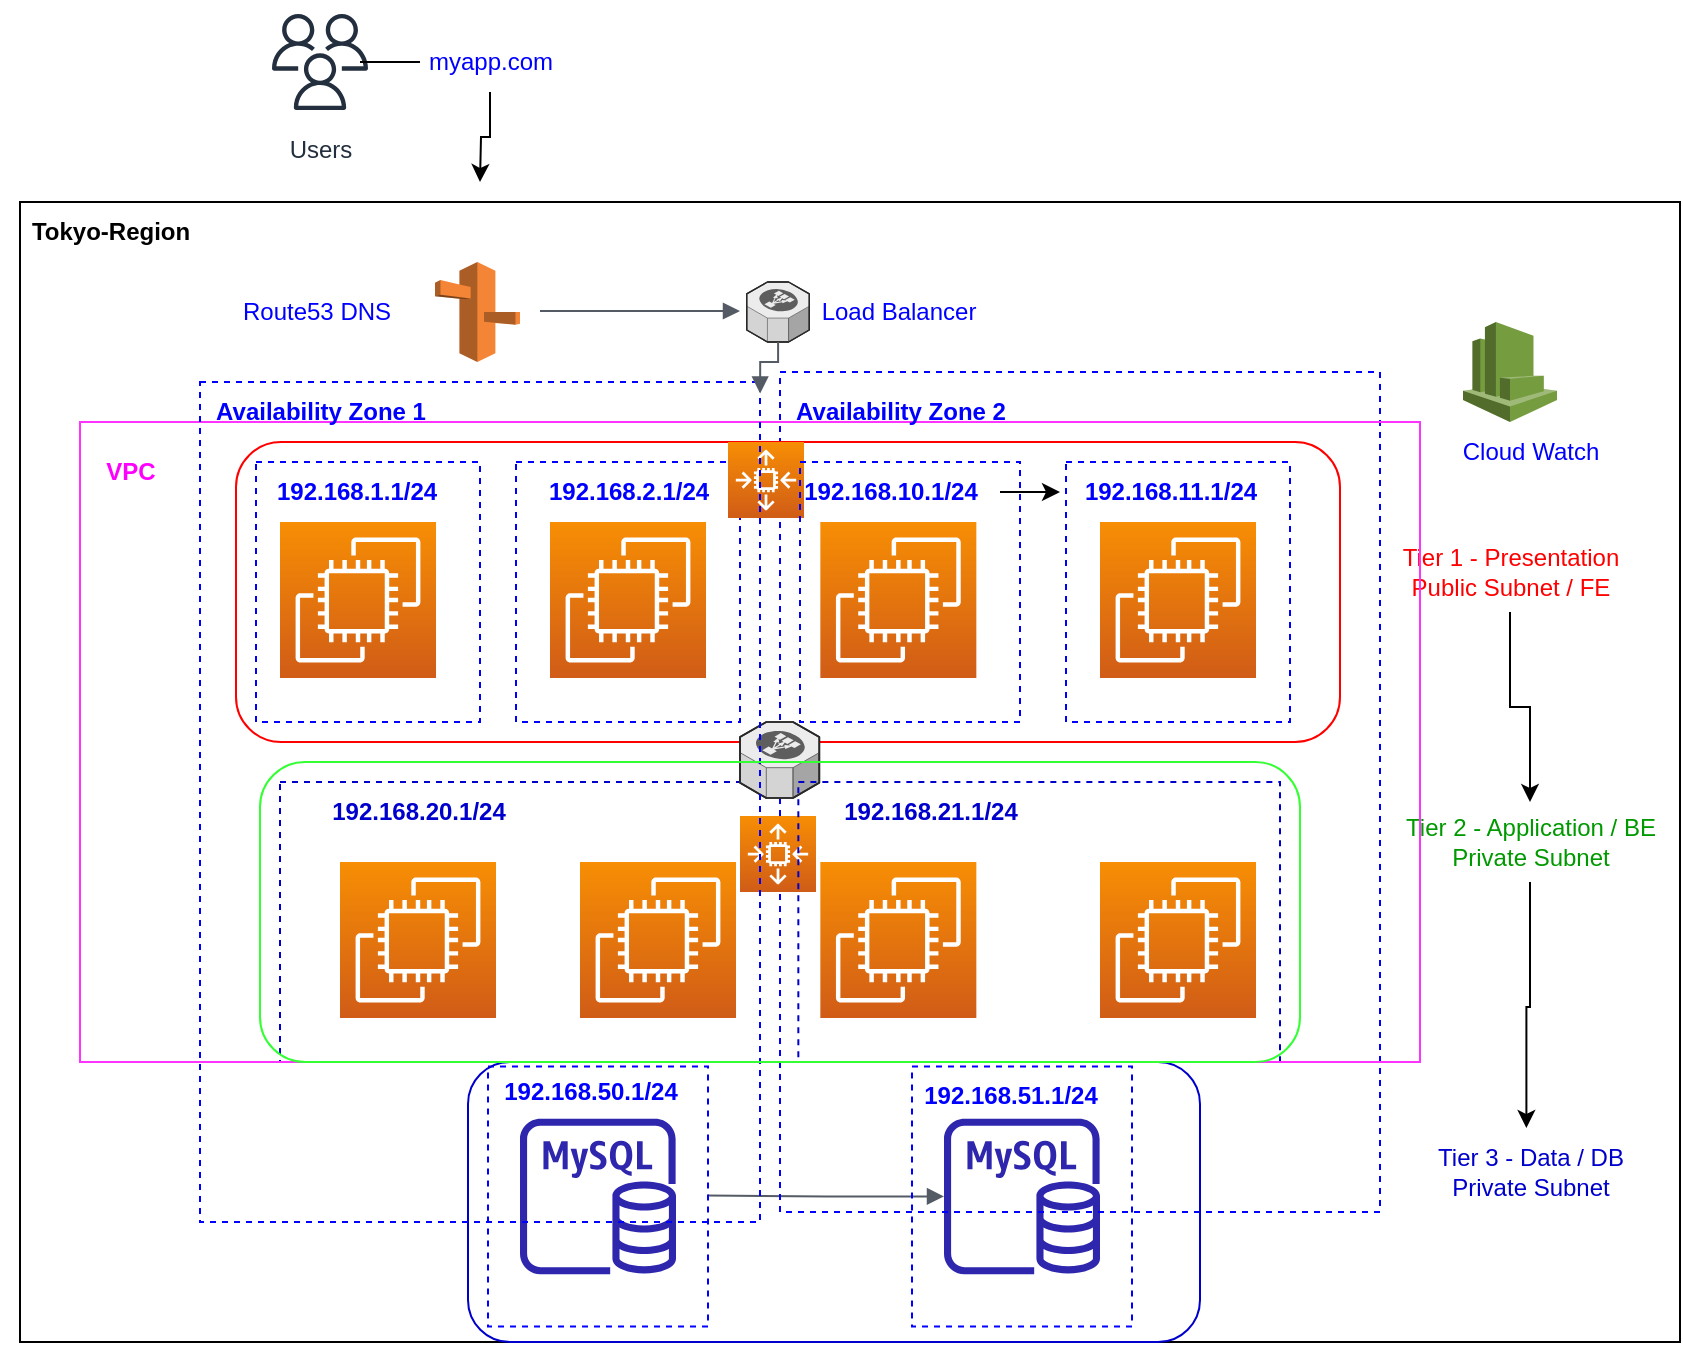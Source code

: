 <mxfile version="20.5.3" type="github"><diagram id="Hn05KB2qfzr1P8VvrZnq" name="Page-1"><mxGraphModel dx="1038" dy="1689" grid="1" gridSize="10" guides="1" tooltips="1" connect="1" arrows="1" fold="1" page="1" pageScale="1" pageWidth="850" pageHeight="1100" math="0" shadow="0"><root><mxCell id="0"/><mxCell id="1" parent="0"/><mxCell id="1DrDE5aF4B9si3ECC99I-9" value="" style="group" vertex="1" connectable="0" parent="1"><mxGeometry x="10" y="-990" width="840" height="570" as="geometry"/></mxCell><mxCell id="1DrDE5aF4B9si3ECC99I-1" value="" style="whiteSpace=wrap;html=1;fillColor=none;" vertex="1" parent="1DrDE5aF4B9si3ECC99I-9"><mxGeometry x="10" width="830" height="570" as="geometry"/></mxCell><mxCell id="1DrDE5aF4B9si3ECC99I-37" value="" style="whiteSpace=wrap;html=1;fillColor=none;strokeColor=#0000FF;dashed=1;" vertex="1" parent="1DrDE5aF4B9si3ECC99I-9"><mxGeometry x="128" y="130" width="112" height="130" as="geometry"/></mxCell><mxCell id="1DrDE5aF4B9si3ECC99I-2" value="Tokyo-Region" style="text;html=1;align=center;verticalAlign=middle;resizable=0;points=[];autosize=1;strokeColor=none;fillColor=none;fontStyle=1" vertex="1" parent="1DrDE5aF4B9si3ECC99I-9"><mxGeometry x="5" width="100" height="30" as="geometry"/></mxCell><mxCell id="1DrDE5aF4B9si3ECC99I-10" value="" style="sketch=0;outlineConnect=0;fontColor=#232F3E;gradientColor=none;fillColor=#2E27AD;strokeColor=none;dashed=0;verticalLabelPosition=bottom;verticalAlign=top;align=center;html=1;fontSize=12;fontStyle=0;aspect=fixed;pointerEvents=1;shape=mxgraph.aws4.rds_mysql_instance;labelBackgroundColor=none;" vertex="1" parent="1DrDE5aF4B9si3ECC99I-9"><mxGeometry x="260" y="458.235" width="78" height="78" as="geometry"/></mxCell><mxCell id="1DrDE5aF4B9si3ECC99I-16" value="" style="sketch=0;outlineConnect=0;fontColor=#232F3E;gradientColor=none;fillColor=#2E27AD;strokeColor=none;dashed=0;verticalLabelPosition=bottom;verticalAlign=top;align=center;html=1;fontSize=12;fontStyle=0;aspect=fixed;pointerEvents=1;shape=mxgraph.aws4.rds_mysql_instance;labelBackgroundColor=none;" vertex="1" parent="1DrDE5aF4B9si3ECC99I-9"><mxGeometry x="472" y="458.235" width="78" height="78" as="geometry"/></mxCell><mxCell id="1DrDE5aF4B9si3ECC99I-17" value="" style="sketch=0;points=[[0,0,0],[0.25,0,0],[0.5,0,0],[0.75,0,0],[1,0,0],[0,1,0],[0.25,1,0],[0.5,1,0],[0.75,1,0],[1,1,0],[0,0.25,0],[0,0.5,0],[0,0.75,0],[1,0.25,0],[1,0.5,0],[1,0.75,0]];outlineConnect=0;fontColor=#232F3E;gradientColor=#F78E04;gradientDirection=north;fillColor=#D05C17;strokeColor=#ffffff;dashed=0;verticalLabelPosition=bottom;verticalAlign=top;align=center;html=1;fontSize=12;fontStyle=0;aspect=fixed;shape=mxgraph.aws4.resourceIcon;resIcon=mxgraph.aws4.ec2;labelBackgroundColor=none;" vertex="1" parent="1DrDE5aF4B9si3ECC99I-9"><mxGeometry x="290" y="330" width="78" height="78" as="geometry"/></mxCell><mxCell id="1DrDE5aF4B9si3ECC99I-27" value="" style="sketch=0;points=[[0,0,0],[0.25,0,0],[0.5,0,0],[0.75,0,0],[1,0,0],[0,1,0],[0.25,1,0],[0.5,1,0],[0.75,1,0],[1,1,0],[0,0.25,0],[0,0.5,0],[0,0.75,0],[1,0.25,0],[1,0.5,0],[1,0.75,0]];outlineConnect=0;fontColor=#232F3E;gradientColor=#F78E04;gradientDirection=north;fillColor=#D05C17;strokeColor=#ffffff;dashed=0;verticalLabelPosition=bottom;verticalAlign=top;align=center;html=1;fontSize=12;fontStyle=0;aspect=fixed;shape=mxgraph.aws4.resourceIcon;resIcon=mxgraph.aws4.ec2;labelBackgroundColor=none;" vertex="1" parent="1DrDE5aF4B9si3ECC99I-9"><mxGeometry x="170" y="330" width="78" height="78" as="geometry"/></mxCell><mxCell id="1DrDE5aF4B9si3ECC99I-28" value="" style="verticalLabelPosition=bottom;html=1;verticalAlign=top;strokeWidth=1;align=center;outlineConnect=0;dashed=0;outlineConnect=0;shape=mxgraph.aws3d.elasticLoadBalancing;fillColor=#ECECEC;strokeColor=#5E5E5E;aspect=fixed;labelBackgroundColor=none;" vertex="1" parent="1DrDE5aF4B9si3ECC99I-9"><mxGeometry x="373.35" y="40" width="31.3" height="30" as="geometry"/></mxCell><mxCell id="1DrDE5aF4B9si3ECC99I-30" value="" style="outlineConnect=0;dashed=0;verticalLabelPosition=bottom;verticalAlign=top;align=center;html=1;shape=mxgraph.aws3.cloudwatch;fillColor=#759C3E;gradientColor=none;labelBackgroundColor=none;strokeColor=#33FF33;fontColor=#0000FF;" vertex="1" parent="1DrDE5aF4B9si3ECC99I-9"><mxGeometry x="731.5" y="60" width="47" height="50" as="geometry"/></mxCell><mxCell id="1DrDE5aF4B9si3ECC99I-31" value="" style="outlineConnect=0;dashed=0;verticalLabelPosition=bottom;verticalAlign=top;align=center;html=1;shape=mxgraph.aws3.route_53;fillColor=#F58536;gradientColor=none;labelBackgroundColor=none;strokeColor=#33FF33;fontColor=#0000FF;" vertex="1" parent="1DrDE5aF4B9si3ECC99I-9"><mxGeometry x="217.5" y="30" width="42.5" height="50" as="geometry"/></mxCell><mxCell id="1DrDE5aF4B9si3ECC99I-32" value="" style="sketch=0;points=[[0,0,0],[0.25,0,0],[0.5,0,0],[0.75,0,0],[1,0,0],[0,1,0],[0.25,1,0],[0.5,1,0],[0.75,1,0],[1,1,0],[0,0.25,0],[0,0.5,0],[0,0.75,0],[1,0.25,0],[1,0.5,0],[1,0.75,0]];outlineConnect=0;fontColor=#232F3E;gradientColor=#F78E04;gradientDirection=north;fillColor=#D05C17;strokeColor=#ffffff;dashed=0;verticalLabelPosition=bottom;verticalAlign=top;align=center;html=1;fontSize=12;fontStyle=0;aspect=fixed;shape=mxgraph.aws4.resourceIcon;resIcon=mxgraph.aws4.ec2;labelBackgroundColor=none;" vertex="1" parent="1DrDE5aF4B9si3ECC99I-9"><mxGeometry x="140" y="160" width="78" height="78" as="geometry"/></mxCell><mxCell id="1DrDE5aF4B9si3ECC99I-19" value="" style="sketch=0;points=[[0,0,0],[0.25,0,0],[0.5,0,0],[0.75,0,0],[1,0,0],[0,1,0],[0.25,1,0],[0.5,1,0],[0.75,1,0],[1,1,0],[0,0.25,0],[0,0.5,0],[0,0.75,0],[1,0.25,0],[1,0.5,0],[1,0.75,0]];outlineConnect=0;fontColor=#232F3E;gradientColor=#F78E04;gradientDirection=north;fillColor=#D05C17;strokeColor=#ffffff;dashed=0;verticalLabelPosition=bottom;verticalAlign=top;align=center;html=1;fontSize=12;fontStyle=0;aspect=fixed;shape=mxgraph.aws4.resourceIcon;resIcon=mxgraph.aws4.ec2;labelBackgroundColor=none;" vertex="1" parent="1DrDE5aF4B9si3ECC99I-9"><mxGeometry x="410.17" y="330" width="78" height="78" as="geometry"/></mxCell><mxCell id="1DrDE5aF4B9si3ECC99I-20" value="" style="sketch=0;points=[[0,0,0],[0.25,0,0],[0.5,0,0],[0.75,0,0],[1,0,0],[0,1,0],[0.25,1,0],[0.5,1,0],[0.75,1,0],[1,1,0],[0,0.25,0],[0,0.5,0],[0,0.75,0],[1,0.25,0],[1,0.5,0],[1,0.75,0]];outlineConnect=0;fontColor=#232F3E;gradientColor=#F78E04;gradientDirection=north;fillColor=#D05C17;strokeColor=#ffffff;dashed=0;verticalLabelPosition=bottom;verticalAlign=top;align=center;html=1;fontSize=12;fontStyle=0;aspect=fixed;shape=mxgraph.aws4.resourceIcon;resIcon=mxgraph.aws4.ec2;labelBackgroundColor=none;" vertex="1" parent="1DrDE5aF4B9si3ECC99I-9"><mxGeometry x="550" y="330" width="78" height="78" as="geometry"/></mxCell><mxCell id="1DrDE5aF4B9si3ECC99I-35" value="" style="sketch=0;points=[[0,0,0],[0.25,0,0],[0.5,0,0],[0.75,0,0],[1,0,0],[0,1,0],[0.25,1,0],[0.5,1,0],[0.75,1,0],[1,1,0],[0,0.25,0],[0,0.5,0],[0,0.75,0],[1,0.25,0],[1,0.5,0],[1,0.75,0]];outlineConnect=0;fontColor=#232F3E;gradientColor=#F78E04;gradientDirection=north;fillColor=#D05C17;strokeColor=#ffffff;dashed=0;verticalLabelPosition=bottom;verticalAlign=top;align=center;html=1;fontSize=12;fontStyle=0;aspect=fixed;shape=mxgraph.aws4.resourceIcon;resIcon=mxgraph.aws4.ec2;labelBackgroundColor=none;" vertex="1" parent="1DrDE5aF4B9si3ECC99I-9"><mxGeometry x="410.17" y="160" width="78" height="78" as="geometry"/></mxCell><mxCell id="1DrDE5aF4B9si3ECC99I-36" value="&lt;font color=&quot;#0000ff&quot;&gt;192.168.1.1/24&lt;/font&gt;" style="text;html=1;align=center;verticalAlign=middle;resizable=0;points=[];autosize=1;strokeColor=none;fillColor=none;fontStyle=1" vertex="1" parent="1DrDE5aF4B9si3ECC99I-9"><mxGeometry x="128" y="130" width="100" height="30" as="geometry"/></mxCell><mxCell id="1DrDE5aF4B9si3ECC99I-55" value="" style="whiteSpace=wrap;html=1;fillColor=none;strokeColor=#0000FF;dashed=1;" vertex="1" parent="1DrDE5aF4B9si3ECC99I-9"><mxGeometry x="258" y="130" width="112" height="130" as="geometry"/></mxCell><mxCell id="1DrDE5aF4B9si3ECC99I-56" value="&lt;font color=&quot;#0000ff&quot;&gt;192.168.2.1/24&lt;/font&gt;" style="text;html=1;align=center;verticalAlign=middle;resizable=0;points=[];autosize=1;strokeColor=none;fillColor=none;fontStyle=1" vertex="1" parent="1DrDE5aF4B9si3ECC99I-9"><mxGeometry x="264" y="130" width="100" height="30" as="geometry"/></mxCell><mxCell id="1DrDE5aF4B9si3ECC99I-57" value="" style="sketch=0;points=[[0,0,0],[0.25,0,0],[0.5,0,0],[0.75,0,0],[1,0,0],[0,1,0],[0.25,1,0],[0.5,1,0],[0.75,1,0],[1,1,0],[0,0.25,0],[0,0.5,0],[0,0.75,0],[1,0.25,0],[1,0.5,0],[1,0.75,0]];outlineConnect=0;fontColor=#232F3E;gradientColor=#F78E04;gradientDirection=north;fillColor=#D05C17;strokeColor=#ffffff;dashed=0;verticalLabelPosition=bottom;verticalAlign=top;align=center;html=1;fontSize=12;fontStyle=0;aspect=fixed;shape=mxgraph.aws4.resourceIcon;resIcon=mxgraph.aws4.ec2;labelBackgroundColor=none;" vertex="1" parent="1DrDE5aF4B9si3ECC99I-9"><mxGeometry x="275" y="160" width="78" height="78" as="geometry"/></mxCell><mxCell id="1DrDE5aF4B9si3ECC99I-58" value="" style="whiteSpace=wrap;html=1;fillColor=none;strokeColor=#0000FF;dashed=1;" vertex="1" parent="1DrDE5aF4B9si3ECC99I-9"><mxGeometry x="533" y="130" width="112" height="130" as="geometry"/></mxCell><mxCell id="1DrDE5aF4B9si3ECC99I-60" value="" style="sketch=0;points=[[0,0,0],[0.25,0,0],[0.5,0,0],[0.75,0,0],[1,0,0],[0,1,0],[0.25,1,0],[0.5,1,0],[0.75,1,0],[1,1,0],[0,0.25,0],[0,0.5,0],[0,0.75,0],[1,0.25,0],[1,0.5,0],[1,0.75,0]];outlineConnect=0;fontColor=#232F3E;gradientColor=#F78E04;gradientDirection=north;fillColor=#D05C17;strokeColor=#ffffff;dashed=0;verticalLabelPosition=bottom;verticalAlign=top;align=center;html=1;fontSize=12;fontStyle=0;aspect=fixed;shape=mxgraph.aws4.resourceIcon;resIcon=mxgraph.aws4.ec2;labelBackgroundColor=none;" vertex="1" parent="1DrDE5aF4B9si3ECC99I-9"><mxGeometry x="550" y="160" width="78" height="78" as="geometry"/></mxCell><mxCell id="1DrDE5aF4B9si3ECC99I-62" value="" style="edgeStyle=orthogonalEdgeStyle;html=1;endArrow=block;elbow=vertical;startArrow=none;endFill=1;strokeColor=#545B64;rounded=0;fontColor=#0000FF;" edge="1" parent="1DrDE5aF4B9si3ECC99I-9"><mxGeometry width="100" relative="1" as="geometry"><mxPoint x="270" y="54.5" as="sourcePoint"/><mxPoint x="370" y="54.5" as="targetPoint"/></mxGeometry></mxCell><mxCell id="1DrDE5aF4B9si3ECC99I-64" value="" style="edgeStyle=orthogonalEdgeStyle;html=1;endArrow=block;elbow=vertical;startArrow=none;endFill=1;strokeColor=#545B64;rounded=0;fontColor=#0000FF;" edge="1" parent="1DrDE5aF4B9si3ECC99I-9" target="1DrDE5aF4B9si3ECC99I-16"><mxGeometry width="100" relative="1" as="geometry"><mxPoint x="353.91" y="496.74" as="sourcePoint"/><mxPoint x="453.91" y="496.74" as="targetPoint"/></mxGeometry></mxCell><mxCell id="1DrDE5aF4B9si3ECC99I-68" value="" style="whiteSpace=wrap;html=1;fillColor=none;strokeColor=#0000FF;dashed=1;" vertex="1" parent="1DrDE5aF4B9si3ECC99I-9"><mxGeometry x="244" y="432.24" width="110" height="130" as="geometry"/></mxCell><mxCell id="1DrDE5aF4B9si3ECC99I-70" value="" style="whiteSpace=wrap;html=1;fillColor=none;strokeColor=#0000FF;dashed=1;" vertex="1" parent="1DrDE5aF4B9si3ECC99I-9"><mxGeometry x="456" y="432.24" width="110" height="130" as="geometry"/></mxCell><mxCell id="1DrDE5aF4B9si3ECC99I-71" value="&lt;font color=&quot;#0000ff&quot;&gt;192.168.51.1/24&lt;/font&gt;" style="text;html=1;align=center;verticalAlign=middle;resizable=0;points=[];autosize=1;strokeColor=none;fillColor=none;fontStyle=1" vertex="1" parent="1DrDE5aF4B9si3ECC99I-9"><mxGeometry x="450" y="432.24" width="110" height="30" as="geometry"/></mxCell><mxCell id="1DrDE5aF4B9si3ECC99I-72" value="Cloud Watch" style="text;html=1;align=center;verticalAlign=middle;resizable=0;points=[];autosize=1;strokeColor=none;fillColor=none;fontColor=#0000FF;" vertex="1" parent="1DrDE5aF4B9si3ECC99I-9"><mxGeometry x="720" y="110" width="90" height="30" as="geometry"/></mxCell><mxCell id="1DrDE5aF4B9si3ECC99I-73" value="Load Balancer" style="text;html=1;align=center;verticalAlign=middle;resizable=0;points=[];autosize=1;strokeColor=none;fillColor=none;fontColor=#0000FF;" vertex="1" parent="1DrDE5aF4B9si3ECC99I-9"><mxGeometry x="399.17" y="40" width="100" height="30" as="geometry"/></mxCell><mxCell id="1DrDE5aF4B9si3ECC99I-76" value="Route53 DNS" style="text;html=1;align=center;verticalAlign=middle;resizable=0;points=[];autosize=1;strokeColor=none;fillColor=none;fontColor=#0000FF;" vertex="1" parent="1DrDE5aF4B9si3ECC99I-9"><mxGeometry x="108" y="40" width="100" height="30" as="geometry"/></mxCell><mxCell id="1DrDE5aF4B9si3ECC99I-5" value="" style="whiteSpace=wrap;html=1;fillColor=none;strokeColor=#0000FF;dashed=1;" vertex="1" parent="1DrDE5aF4B9si3ECC99I-9"><mxGeometry x="390" y="85" width="300" height="420" as="geometry"/></mxCell><mxCell id="1DrDE5aF4B9si3ECC99I-86" value="" style="rounded=1;whiteSpace=wrap;html=1;labelBackgroundColor=none;strokeColor=#FF0000;fontColor=#0000FF;fillColor=none;" vertex="1" parent="1DrDE5aF4B9si3ECC99I-9"><mxGeometry x="118" y="120" width="552" height="150" as="geometry"/></mxCell><mxCell id="1DrDE5aF4B9si3ECC99I-98" value="" style="edgeStyle=orthogonalEdgeStyle;rounded=0;orthogonalLoop=1;jettySize=auto;html=1;fontColor=#0000CC;" edge="1" parent="1DrDE5aF4B9si3ECC99I-9" source="1DrDE5aF4B9si3ECC99I-87" target="1DrDE5aF4B9si3ECC99I-88"><mxGeometry relative="1" as="geometry"/></mxCell><mxCell id="1DrDE5aF4B9si3ECC99I-87" value="&lt;font color=&quot;#ff0000&quot;&gt;Tier 1 - Presentation&lt;br&gt;Public Subnet / FE&lt;br&gt;&lt;/font&gt;" style="text;html=1;align=center;verticalAlign=middle;resizable=0;points=[];autosize=1;strokeColor=none;fillColor=none;fontColor=#0000FF;" vertex="1" parent="1DrDE5aF4B9si3ECC99I-9"><mxGeometry x="690" y="165" width="130" height="40" as="geometry"/></mxCell><mxCell id="1DrDE5aF4B9si3ECC99I-88" value="&lt;font color=&quot;#009900&quot;&gt;Tier 2 - Application / BE&lt;br&gt;Private Subnet&lt;/font&gt;" style="text;html=1;align=center;verticalAlign=middle;resizable=0;points=[];autosize=1;strokeColor=none;fillColor=none;fontColor=#0000FF;" vertex="1" parent="1DrDE5aF4B9si3ECC99I-9"><mxGeometry x="690" y="300" width="150" height="40" as="geometry"/></mxCell><mxCell id="1DrDE5aF4B9si3ECC99I-89" value="" style="rounded=1;whiteSpace=wrap;html=1;labelBackgroundColor=none;strokeColor=#0000CC;fontColor=#FF0000;fillColor=none;" vertex="1" parent="1DrDE5aF4B9si3ECC99I-9"><mxGeometry x="234" y="430" width="366" height="140" as="geometry"/></mxCell><mxCell id="1DrDE5aF4B9si3ECC99I-90" value="&lt;font color=&quot;#0000cc&quot;&gt;Tier 3 - Data / DB&lt;br&gt;Private Subnet&lt;/font&gt;" style="text;html=1;align=center;verticalAlign=middle;resizable=0;points=[];autosize=1;strokeColor=none;fillColor=none;fontColor=#0000FF;" vertex="1" parent="1DrDE5aF4B9si3ECC99I-9"><mxGeometry x="705" y="465" width="120" height="40" as="geometry"/></mxCell><mxCell id="1DrDE5aF4B9si3ECC99I-93" value="" style="sketch=0;points=[[0,0,0],[0.25,0,0],[0.5,0,0],[0.75,0,0],[1,0,0],[0,1,0],[0.25,1,0],[0.5,1,0],[0.75,1,0],[1,1,0],[0,0.25,0],[0,0.5,0],[0,0.75,0],[1,0.25,0],[1,0.5,0],[1,0.75,0]];outlineConnect=0;fontColor=#232F3E;gradientColor=#F78E04;gradientDirection=north;fillColor=#D05C17;strokeColor=#ffffff;dashed=0;verticalLabelPosition=bottom;verticalAlign=top;align=center;html=1;fontSize=12;fontStyle=0;aspect=fixed;shape=mxgraph.aws4.resourceIcon;resIcon=mxgraph.aws4.auto_scaling2;labelBackgroundColor=none;" vertex="1" parent="1DrDE5aF4B9si3ECC99I-9"><mxGeometry x="364" y="120" width="38" height="38" as="geometry"/></mxCell><mxCell id="1DrDE5aF4B9si3ECC99I-92" value="" style="sketch=0;points=[[0,0,0],[0.25,0,0],[0.5,0,0],[0.75,0,0],[1,0,0],[0,1,0],[0.25,1,0],[0.5,1,0],[0.75,1,0],[1,1,0],[0,0.25,0],[0,0.5,0],[0,0.75,0],[1,0.25,0],[1,0.5,0],[1,0.75,0]];outlineConnect=0;fontColor=#232F3E;gradientColor=#F78E04;gradientDirection=north;fillColor=#D05C17;strokeColor=#ffffff;dashed=0;verticalLabelPosition=bottom;verticalAlign=top;align=center;html=1;fontSize=12;fontStyle=0;aspect=fixed;shape=mxgraph.aws4.resourceIcon;resIcon=mxgraph.aws4.auto_scaling2;labelBackgroundColor=none;" vertex="1" parent="1DrDE5aF4B9si3ECC99I-9"><mxGeometry x="370" y="307" width="38" height="38" as="geometry"/></mxCell><mxCell id="1DrDE5aF4B9si3ECC99I-95" value="" style="whiteSpace=wrap;html=1;labelBackgroundColor=none;strokeColor=#0000CC;fontColor=#FF9933;fillColor=none;dashed=1;" vertex="1" parent="1DrDE5aF4B9si3ECC99I-9"><mxGeometry x="140" y="290" width="240" height="140" as="geometry"/></mxCell><mxCell id="1DrDE5aF4B9si3ECC99I-96" value="&lt;b&gt;&lt;font color=&quot;#0000cc&quot;&gt;192.168.20.1/24&lt;/font&gt;&lt;/b&gt;" style="text;html=1;align=center;verticalAlign=middle;resizable=0;points=[];autosize=1;strokeColor=none;fillColor=none;fontColor=#FF9933;" vertex="1" parent="1DrDE5aF4B9si3ECC99I-9"><mxGeometry x="154" y="290" width="110" height="30" as="geometry"/></mxCell><mxCell id="1DrDE5aF4B9si3ECC99I-97" value="&lt;b&gt;&lt;font color=&quot;#0000cc&quot;&gt;192.168.21.1/24&lt;/font&gt;&lt;/b&gt;" style="text;html=1;align=center;verticalAlign=middle;resizable=0;points=[];autosize=1;strokeColor=none;fillColor=none;fontColor=#FF9933;" vertex="1" parent="1DrDE5aF4B9si3ECC99I-9"><mxGeometry x="410.17" y="290" width="110" height="30" as="geometry"/></mxCell><mxCell id="1DrDE5aF4B9si3ECC99I-100" value="" style="edgeStyle=orthogonalEdgeStyle;rounded=0;orthogonalLoop=1;jettySize=auto;html=1;fontColor=#0000CC;entryX=0.485;entryY=-0.05;entryDx=0;entryDy=0;entryPerimeter=0;" edge="1" parent="1DrDE5aF4B9si3ECC99I-9" source="1DrDE5aF4B9si3ECC99I-88" target="1DrDE5aF4B9si3ECC99I-90"><mxGeometry relative="1" as="geometry"><mxPoint x="765" y="420" as="targetPoint"/></mxGeometry></mxCell><mxCell id="1DrDE5aF4B9si3ECC99I-101" value="" style="verticalLabelPosition=bottom;html=1;verticalAlign=top;strokeWidth=1;align=center;outlineConnect=0;dashed=0;outlineConnect=0;shape=mxgraph.aws3d.elasticLoadBalancing;fillColor=#ECECEC;strokeColor=#5E5E5E;aspect=fixed;labelBackgroundColor=none;" vertex="1" parent="1DrDE5aF4B9si3ECC99I-9"><mxGeometry x="370" y="260" width="39.65" height="38" as="geometry"/></mxCell><mxCell id="1DrDE5aF4B9si3ECC99I-94" value="" style="whiteSpace=wrap;html=1;labelBackgroundColor=none;strokeColor=#0000CC;fontColor=#FF9933;fillColor=none;dashed=1;" vertex="1" parent="1DrDE5aF4B9si3ECC99I-9"><mxGeometry x="399.17" y="290" width="240.83" height="140" as="geometry"/></mxCell><mxCell id="1DrDE5aF4B9si3ECC99I-3" value="" style="whiteSpace=wrap;html=1;fillColor=none;strokeColor=#FF33FF;" vertex="1" parent="1"><mxGeometry x="50" y="-880" width="670" height="320" as="geometry"/></mxCell><mxCell id="1DrDE5aF4B9si3ECC99I-4" value="" style="whiteSpace=wrap;html=1;fillColor=none;strokeColor=#0000FF;dashed=1;fontStyle=1" vertex="1" parent="1"><mxGeometry x="110" y="-900" width="280" height="420" as="geometry"/></mxCell><mxCell id="1DrDE5aF4B9si3ECC99I-18" value="" style="whiteSpace=wrap;html=1;fillColor=none;strokeColor=#33FF33;rounded=1;" vertex="1" parent="1"><mxGeometry x="140" y="-710" width="520" height="150" as="geometry"/></mxCell><mxCell id="1DrDE5aF4B9si3ECC99I-33" value="" style="whiteSpace=wrap;html=1;fillColor=none;strokeColor=#0000FF;dashed=1;" vertex="1" parent="1"><mxGeometry x="410" y="-860" width="110" height="130" as="geometry"/></mxCell><mxCell id="1DrDE5aF4B9si3ECC99I-6" value="&lt;font color=&quot;#0000ff&quot;&gt;Availability Zone 1&lt;/font&gt;" style="text;html=1;align=center;verticalAlign=middle;resizable=0;points=[];autosize=1;strokeColor=none;fillColor=none;fontStyle=1" vertex="1" parent="1"><mxGeometry x="105" y="-900" width="130" height="30" as="geometry"/></mxCell><mxCell id="1DrDE5aF4B9si3ECC99I-7" value="&lt;font color=&quot;#0000ff&quot;&gt;Availability Zone 2&lt;/font&gt;" style="text;html=1;align=center;verticalAlign=middle;resizable=0;points=[];autosize=1;strokeColor=none;fillColor=none;fontStyle=1" vertex="1" parent="1"><mxGeometry x="395" y="-900" width="130" height="30" as="geometry"/></mxCell><mxCell id="1DrDE5aF4B9si3ECC99I-8" value="&lt;font color=&quot;#ff00ff&quot;&gt;VPC&lt;/font&gt;" style="text;html=1;align=center;verticalAlign=middle;resizable=0;points=[];autosize=1;strokeColor=none;fillColor=none;fontStyle=1" vertex="1" parent="1"><mxGeometry x="50" y="-870" width="50" height="30" as="geometry"/></mxCell><mxCell id="1DrDE5aF4B9si3ECC99I-67" value="" style="edgeStyle=orthogonalEdgeStyle;rounded=0;orthogonalLoop=1;jettySize=auto;html=1;fontColor=#0000FF;" edge="1" parent="1" source="1DrDE5aF4B9si3ECC99I-34" target="1DrDE5aF4B9si3ECC99I-59"><mxGeometry relative="1" as="geometry"/></mxCell><mxCell id="1DrDE5aF4B9si3ECC99I-34" value="&lt;font color=&quot;#0000ff&quot;&gt;192.168.10.1/24&lt;/font&gt;" style="text;html=1;align=center;verticalAlign=middle;resizable=0;points=[];autosize=1;strokeColor=none;fillColor=none;fontStyle=1" vertex="1" parent="1"><mxGeometry x="400" y="-860" width="110" height="30" as="geometry"/></mxCell><mxCell id="1DrDE5aF4B9si3ECC99I-59" value="&lt;font color=&quot;#0000ff&quot;&gt;192.168.11.1/24&lt;/font&gt;" style="text;html=1;align=center;verticalAlign=middle;resizable=0;points=[];autosize=1;strokeColor=none;fillColor=none;fontStyle=1" vertex="1" parent="1"><mxGeometry x="540" y="-860" width="110" height="30" as="geometry"/></mxCell><mxCell id="1DrDE5aF4B9si3ECC99I-63" value="" style="edgeStyle=orthogonalEdgeStyle;html=1;endArrow=block;elbow=vertical;startArrow=none;endFill=1;strokeColor=#545B64;rounded=0;fontColor=#0000FF;entryX=-0.038;entryY=0.193;entryDx=0;entryDy=0;entryPerimeter=0;" edge="1" parent="1" source="1DrDE5aF4B9si3ECC99I-28" target="1DrDE5aF4B9si3ECC99I-7"><mxGeometry width="100" relative="1" as="geometry"><mxPoint x="370" y="-710" as="sourcePoint"/><mxPoint x="470" y="-710" as="targetPoint"/></mxGeometry></mxCell><mxCell id="1DrDE5aF4B9si3ECC99I-69" value="&lt;font color=&quot;#0000ff&quot;&gt;192.168.50.1/24&lt;/font&gt;" style="text;html=1;align=center;verticalAlign=middle;resizable=0;points=[];autosize=1;strokeColor=none;fillColor=none;fontStyle=1" vertex="1" parent="1"><mxGeometry x="250" y="-560" width="110" height="30" as="geometry"/></mxCell><mxCell id="1DrDE5aF4B9si3ECC99I-81" value="" style="edgeStyle=orthogonalEdgeStyle;rounded=0;orthogonalLoop=1;jettySize=auto;html=1;fontColor=#0000FF;startArrow=none;" edge="1" parent="1" source="1DrDE5aF4B9si3ECC99I-82"><mxGeometry relative="1" as="geometry"><mxPoint x="250" y="-1000" as="targetPoint"/></mxGeometry></mxCell><mxCell id="1DrDE5aF4B9si3ECC99I-77" value="Users" style="sketch=0;outlineConnect=0;fontColor=#232F3E;gradientColor=none;strokeColor=#232F3E;fillColor=#ffffff;dashed=0;verticalLabelPosition=bottom;verticalAlign=top;align=center;html=1;fontSize=12;fontStyle=0;aspect=fixed;shape=mxgraph.aws4.resourceIcon;resIcon=mxgraph.aws4.users;labelBackgroundColor=none;" vertex="1" parent="1"><mxGeometry x="140" y="-1090" width="60" height="60" as="geometry"/></mxCell><mxCell id="1DrDE5aF4B9si3ECC99I-82" value="myapp.com" style="text;html=1;align=center;verticalAlign=middle;resizable=0;points=[];autosize=1;strokeColor=none;fillColor=none;fontColor=#0000FF;" vertex="1" parent="1"><mxGeometry x="210" y="-1075" width="90" height="30" as="geometry"/></mxCell><mxCell id="1DrDE5aF4B9si3ECC99I-83" value="" style="edgeStyle=orthogonalEdgeStyle;rounded=0;orthogonalLoop=1;jettySize=auto;html=1;fontColor=#0000FF;endArrow=none;" edge="1" parent="1" source="1DrDE5aF4B9si3ECC99I-77" target="1DrDE5aF4B9si3ECC99I-82"><mxGeometry relative="1" as="geometry"><mxPoint x="200" y="-1060" as="sourcePoint"/><mxPoint x="250" y="-1000" as="targetPoint"/></mxGeometry></mxCell></root></mxGraphModel></diagram></mxfile>